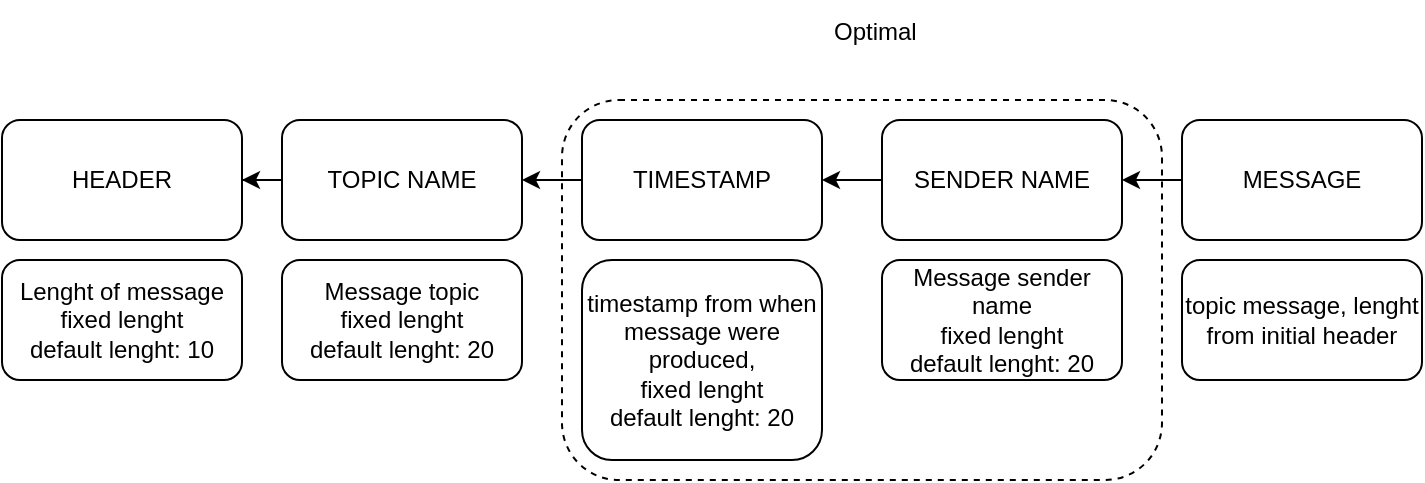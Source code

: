 <mxfile version="18.1.3" type="device" pages="2"><diagram id="6TdsWO0WPdwv7SrW_JAr" name="MessageStructure"><mxGraphModel dx="1422" dy="905" grid="1" gridSize="10" guides="1" tooltips="1" connect="1" arrows="1" fold="1" page="1" pageScale="1" pageWidth="827" pageHeight="583" math="0" shadow="0"><root><mxCell id="0"/><mxCell id="1" parent="0"/><mxCell id="tXmbb505I2BJzgQ3lKSz-1" value="" style="rounded=1;whiteSpace=wrap;html=1;dashed=1;" parent="1" vertex="1"><mxGeometry x="370" y="210" width="300" height="190" as="geometry"/></mxCell><mxCell id="EEtfV5LuFwjTeDqN3Frs-5" value="HEADER" style="rounded=1;whiteSpace=wrap;html=1;" parent="1" vertex="1"><mxGeometry x="90" y="220" width="120" height="60" as="geometry"/></mxCell><mxCell id="Vf7RcczDHyg55_LMXP52-3" style="edgeStyle=orthogonalEdgeStyle;rounded=0;orthogonalLoop=1;jettySize=auto;html=1;exitX=0;exitY=0.5;exitDx=0;exitDy=0;" parent="1" source="EEtfV5LuFwjTeDqN3Frs-6" target="EEtfV5LuFwjTeDqN3Frs-5" edge="1"><mxGeometry relative="1" as="geometry"/></mxCell><mxCell id="EEtfV5LuFwjTeDqN3Frs-6" value="TOPIC NAME" style="rounded=1;whiteSpace=wrap;html=1;" parent="1" vertex="1"><mxGeometry x="230" y="220" width="120" height="60" as="geometry"/></mxCell><mxCell id="Vf7RcczDHyg55_LMXP52-2" style="edgeStyle=orthogonalEdgeStyle;rounded=0;orthogonalLoop=1;jettySize=auto;html=1;exitX=0;exitY=0.5;exitDx=0;exitDy=0;" parent="1" source="EEtfV5LuFwjTeDqN3Frs-7" target="EEtfV5LuFwjTeDqN3Frs-6" edge="1"><mxGeometry relative="1" as="geometry"/></mxCell><mxCell id="EEtfV5LuFwjTeDqN3Frs-7" value="TIMESTAMP" style="rounded=1;whiteSpace=wrap;html=1;" parent="1" vertex="1"><mxGeometry x="380" y="220" width="120" height="60" as="geometry"/></mxCell><mxCell id="U71OWrBRDNmUy4kTJor0-3" style="edgeStyle=orthogonalEdgeStyle;rounded=0;orthogonalLoop=1;jettySize=auto;html=1;exitX=0;exitY=0.5;exitDx=0;exitDy=0;entryX=1;entryY=0.5;entryDx=0;entryDy=0;" parent="1" source="EEtfV5LuFwjTeDqN3Frs-8" target="U71OWrBRDNmUy4kTJor0-1" edge="1"><mxGeometry relative="1" as="geometry"/></mxCell><mxCell id="EEtfV5LuFwjTeDqN3Frs-8" value="MESSAGE" style="rounded=1;whiteSpace=wrap;html=1;" parent="1" vertex="1"><mxGeometry x="680" y="220" width="120" height="60" as="geometry"/></mxCell><mxCell id="EEtfV5LuFwjTeDqN3Frs-9" value="Lenght of message&lt;br&gt;fixed lenght&lt;br&gt;default lenght: 10" style="rounded=1;whiteSpace=wrap;html=1;" parent="1" vertex="1"><mxGeometry x="90" y="290" width="120" height="60" as="geometry"/></mxCell><mxCell id="EEtfV5LuFwjTeDqN3Frs-10" value="timestamp from when message were produced, &lt;br&gt;fixed lenght&lt;br&gt;default lenght:&amp;nbsp;20" style="rounded=1;whiteSpace=wrap;html=1;" parent="1" vertex="1"><mxGeometry x="380" y="290" width="120" height="100" as="geometry"/></mxCell><mxCell id="EEtfV5LuFwjTeDqN3Frs-20" value="Message topic&lt;br&gt;fixed lenght&lt;br&gt;default lenght:&amp;nbsp;20" style="rounded=1;whiteSpace=wrap;html=1;" parent="1" vertex="1"><mxGeometry x="230" y="290" width="120" height="60" as="geometry"/></mxCell><mxCell id="EEtfV5LuFwjTeDqN3Frs-21" value="topic message, lenght from initial header" style="rounded=1;whiteSpace=wrap;html=1;" parent="1" vertex="1"><mxGeometry x="680" y="290" width="120" height="60" as="geometry"/></mxCell><mxCell id="Vf7RcczDHyg55_LMXP52-1" style="edgeStyle=orthogonalEdgeStyle;rounded=0;orthogonalLoop=1;jettySize=auto;html=1;exitX=0;exitY=0.5;exitDx=0;exitDy=0;entryX=1;entryY=0.5;entryDx=0;entryDy=0;" parent="1" source="U71OWrBRDNmUy4kTJor0-1" target="EEtfV5LuFwjTeDqN3Frs-7" edge="1"><mxGeometry relative="1" as="geometry"/></mxCell><mxCell id="U71OWrBRDNmUy4kTJor0-1" value="SENDER NAME" style="rounded=1;whiteSpace=wrap;html=1;" parent="1" vertex="1"><mxGeometry x="530" y="220" width="120" height="60" as="geometry"/></mxCell><mxCell id="U71OWrBRDNmUy4kTJor0-6" value="Message sender name &lt;br&gt;fixed lenght&lt;br&gt;default lenght:&amp;nbsp;20" style="rounded=1;whiteSpace=wrap;html=1;" parent="1" vertex="1"><mxGeometry x="530" y="290" width="120" height="60" as="geometry"/></mxCell><mxCell id="tXmbb505I2BJzgQ3lKSz-2" value="Optimal" style="text;strokeColor=none;fillColor=none;align=left;verticalAlign=middle;spacingLeft=4;spacingRight=4;overflow=hidden;points=[[0,0.5],[1,0.5]];portConstraint=eastwest;rotatable=0;dashed=1;" parent="1" vertex="1"><mxGeometry x="500" y="160" width="80" height="30" as="geometry"/></mxCell><mxCell id="mONGSeXOm02MwFfBfmbL-1" style="edgeStyle=orthogonalEdgeStyle;rounded=0;orthogonalLoop=1;jettySize=auto;html=1;exitX=0.5;exitY=1;exitDx=0;exitDy=0;" parent="1" source="EEtfV5LuFwjTeDqN3Frs-9" target="EEtfV5LuFwjTeDqN3Frs-9" edge="1"><mxGeometry relative="1" as="geometry"/></mxCell></root></mxGraphModel></diagram><diagram id="ifLLrcSa3L3tRd2tpfHA" name="Message_Handler"><mxGraphModel dx="1422" dy="905" grid="1" gridSize="10" guides="1" tooltips="1" connect="1" arrows="1" fold="1" page="1" pageScale="1" pageWidth="1654" pageHeight="2336" math="0" shadow="0"><root><mxCell id="0"/><mxCell id="1" parent="0"/><mxCell id="Elb7Ea0e7E11qHCoKelc-26" style="edgeStyle=orthogonalEdgeStyle;rounded=1;orthogonalLoop=1;jettySize=auto;html=1;exitX=1;exitY=0.5;exitDx=0;exitDy=0;entryX=0;entryY=0.5;entryDx=0;entryDy=0;" edge="1" parent="1" source="Elb7Ea0e7E11qHCoKelc-22" target="Elb7Ea0e7E11qHCoKelc-14"><mxGeometry relative="1" as="geometry"/></mxCell><mxCell id="Elb7Ea0e7E11qHCoKelc-27" style="edgeStyle=orthogonalEdgeStyle;rounded=1;orthogonalLoop=1;jettySize=auto;html=1;exitX=1;exitY=0.5;exitDx=0;exitDy=0;entryX=0;entryY=0.5;entryDx=0;entryDy=0;" edge="1" parent="1" source="Elb7Ea0e7E11qHCoKelc-22" target="Elb7Ea0e7E11qHCoKelc-19"><mxGeometry relative="1" as="geometry"/></mxCell><mxCell id="Elb7Ea0e7E11qHCoKelc-28" style="edgeStyle=orthogonalEdgeStyle;rounded=1;orthogonalLoop=1;jettySize=auto;html=1;exitX=1;exitY=0.5;exitDx=0;exitDy=0;entryX=0;entryY=0.5;entryDx=0;entryDy=0;" edge="1" parent="1" source="Elb7Ea0e7E11qHCoKelc-22" target="Elb7Ea0e7E11qHCoKelc-9"><mxGeometry relative="1" as="geometry"/></mxCell><mxCell id="Elb7Ea0e7E11qHCoKelc-22" value="Message Handler" style="rounded=1;whiteSpace=wrap;html=1;" vertex="1" parent="1"><mxGeometry x="640" y="368.83" width="120" height="51.03" as="geometry"/></mxCell><mxCell id="Elb7Ea0e7E11qHCoKelc-25" style="edgeStyle=orthogonalEdgeStyle;rounded=1;orthogonalLoop=1;jettySize=auto;html=1;exitX=1;exitY=0.5;exitDx=0;exitDy=0;" edge="1" parent="1" source="Elb7Ea0e7E11qHCoKelc-8"><mxGeometry relative="1" as="geometry"><mxPoint x="640" y="395" as="targetPoint"/></mxGeometry></mxCell><mxCell id="Elb7Ea0e7E11qHCoKelc-8" value="Thread NODE_2&lt;br&gt;Message receiver" style="rounded=1;whiteSpace=wrap;html=1;" vertex="1" parent="1"><mxGeometry x="470" y="368.83" width="120" height="52.35" as="geometry"/></mxCell><mxCell id="Elb7Ea0e7E11qHCoKelc-9" value="Thread NODE_2&amp;nbsp;&lt;br&gt;Message Transmitter" style="rounded=1;whiteSpace=wrap;html=1;" vertex="1" parent="1"><mxGeometry x="800" y="367.872" width="120" height="52.941" as="geometry"/></mxCell><mxCell id="Elb7Ea0e7E11qHCoKelc-23" style="edgeStyle=orthogonalEdgeStyle;rounded=1;orthogonalLoop=1;jettySize=auto;html=1;exitX=1;exitY=0.5;exitDx=0;exitDy=0;entryX=0;entryY=0.5;entryDx=0;entryDy=0;" edge="1" parent="1" source="Elb7Ea0e7E11qHCoKelc-13" target="Elb7Ea0e7E11qHCoKelc-22"><mxGeometry relative="1" as="geometry"/></mxCell><mxCell id="Elb7Ea0e7E11qHCoKelc-13" value="Thread NODE_1&lt;br&gt;Message receiver" style="rounded=1;whiteSpace=wrap;html=1;" vertex="1" parent="1"><mxGeometry x="470" y="299.997" width="120" height="52.941" as="geometry"/></mxCell><mxCell id="Elb7Ea0e7E11qHCoKelc-14" value="Thread NODE_1&amp;nbsp;&lt;br&gt;Message Transmitter" style="rounded=1;whiteSpace=wrap;html=1;" vertex="1" parent="1"><mxGeometry x="800" y="300.002" width="120" height="52.941" as="geometry"/></mxCell><mxCell id="Elb7Ea0e7E11qHCoKelc-24" style="edgeStyle=orthogonalEdgeStyle;rounded=1;orthogonalLoop=1;jettySize=auto;html=1;exitX=1;exitY=0.5;exitDx=0;exitDy=0;entryX=0;entryY=0.5;entryDx=0;entryDy=0;" edge="1" parent="1" source="Elb7Ea0e7E11qHCoKelc-18" target="Elb7Ea0e7E11qHCoKelc-22"><mxGeometry relative="1" as="geometry"/></mxCell><mxCell id="Elb7Ea0e7E11qHCoKelc-18" value="Thread NODE_3&lt;br&gt;Message receiver" style="rounded=1;whiteSpace=wrap;html=1;" vertex="1" parent="1"><mxGeometry x="470" y="429.997" width="120" height="52.941" as="geometry"/></mxCell><mxCell id="Elb7Ea0e7E11qHCoKelc-19" value="Thread NODE_3&lt;br&gt;Message Transmitter" style="rounded=1;whiteSpace=wrap;html=1;" vertex="1" parent="1"><mxGeometry x="800" y="430.002" width="120" height="52.941" as="geometry"/></mxCell></root></mxGraphModel></diagram></mxfile>